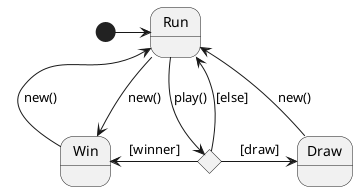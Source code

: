 @startuml
'https://plantuml.com/state-diagram

state Run
state Win
state Draw

[*] -> Run

state Play <<choice>>
Run --> Play: play()
Play -> Draw : [draw]
Play -left-> Win : [winner]
Play -up-> Run : [else]

Win -up-> Run: new()
Draw -up-> Run: new()
Run -down-> Win: new()

@enduml